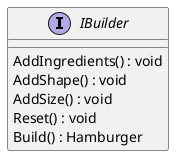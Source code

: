 @startuml
interface IBuilder {
    AddIngredients() : void
    AddShape() : void
    AddSize() : void
    Reset() : void
    Build() : Hamburger
}
@enduml
